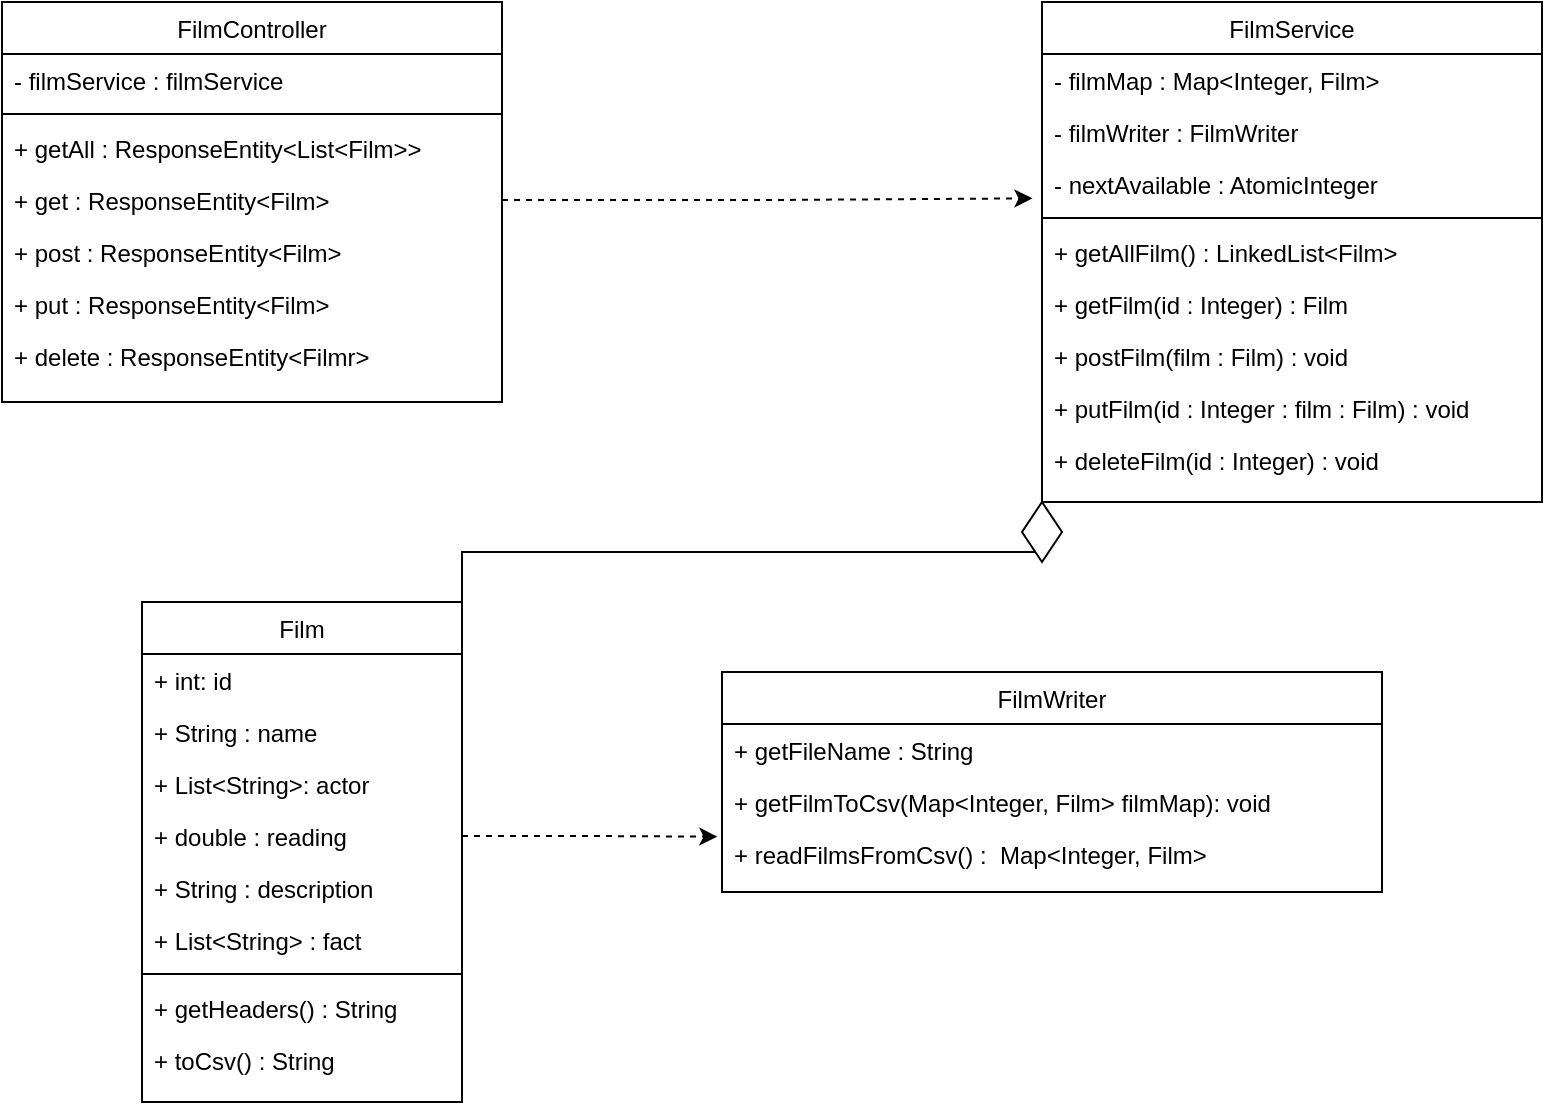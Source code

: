 <mxfile version="21.5.2" type="device">
  <diagram id="C5RBs43oDa-KdzZeNtuy" name="Page-1">
    <mxGraphModel dx="983" dy="616" grid="1" gridSize="10" guides="1" tooltips="1" connect="1" arrows="1" fold="1" page="1" pageScale="1" pageWidth="827" pageHeight="1169" math="0" shadow="0">
      <root>
        <mxCell id="WIyWlLk6GJQsqaUBKTNV-0" />
        <mxCell id="WIyWlLk6GJQsqaUBKTNV-1" parent="WIyWlLk6GJQsqaUBKTNV-0" />
        <mxCell id="yACfbAvVZbOybSd2ClEl-39" style="edgeStyle=orthogonalEdgeStyle;rounded=0;orthogonalLoop=1;jettySize=auto;html=1;exitX=1;exitY=0;exitDx=0;exitDy=0;entryX=0;entryY=1;entryDx=0;entryDy=0;" edge="1" parent="WIyWlLk6GJQsqaUBKTNV-1" source="zkfFHV4jXpPFQw0GAbJ--17" target="yACfbAvVZbOybSd2ClEl-6">
          <mxGeometry relative="1" as="geometry" />
        </mxCell>
        <mxCell id="zkfFHV4jXpPFQw0GAbJ--17" value="Film&#xa;" style="swimlane;fontStyle=0;align=center;verticalAlign=top;childLayout=stackLayout;horizontal=1;startSize=26;horizontalStack=0;resizeParent=1;resizeLast=0;collapsible=1;marginBottom=0;rounded=0;shadow=0;strokeWidth=1;" parent="WIyWlLk6GJQsqaUBKTNV-1" vertex="1">
          <mxGeometry x="80" y="440" width="160" height="250" as="geometry">
            <mxRectangle x="550" y="140" width="160" height="26" as="alternateBounds" />
          </mxGeometry>
        </mxCell>
        <mxCell id="zkfFHV4jXpPFQw0GAbJ--18" value="+ int: id" style="text;align=left;verticalAlign=top;spacingLeft=4;spacingRight=4;overflow=hidden;rotatable=0;points=[[0,0.5],[1,0.5]];portConstraint=eastwest;" parent="zkfFHV4jXpPFQw0GAbJ--17" vertex="1">
          <mxGeometry y="26" width="160" height="26" as="geometry" />
        </mxCell>
        <mxCell id="zkfFHV4jXpPFQw0GAbJ--19" value="+ String : name" style="text;align=left;verticalAlign=top;spacingLeft=4;spacingRight=4;overflow=hidden;rotatable=0;points=[[0,0.5],[1,0.5]];portConstraint=eastwest;rounded=0;shadow=0;html=0;" parent="zkfFHV4jXpPFQw0GAbJ--17" vertex="1">
          <mxGeometry y="52" width="160" height="26" as="geometry" />
        </mxCell>
        <mxCell id="zkfFHV4jXpPFQw0GAbJ--20" value="+ List&lt;String&gt;: actor" style="text;align=left;verticalAlign=top;spacingLeft=4;spacingRight=4;overflow=hidden;rotatable=0;points=[[0,0.5],[1,0.5]];portConstraint=eastwest;rounded=0;shadow=0;html=0;" parent="zkfFHV4jXpPFQw0GAbJ--17" vertex="1">
          <mxGeometry y="78" width="160" height="26" as="geometry" />
        </mxCell>
        <mxCell id="zkfFHV4jXpPFQw0GAbJ--21" value="+ double : reading" style="text;align=left;verticalAlign=top;spacingLeft=4;spacingRight=4;overflow=hidden;rotatable=0;points=[[0,0.5],[1,0.5]];portConstraint=eastwest;rounded=0;shadow=0;html=0;" parent="zkfFHV4jXpPFQw0GAbJ--17" vertex="1">
          <mxGeometry y="104" width="160" height="26" as="geometry" />
        </mxCell>
        <mxCell id="zkfFHV4jXpPFQw0GAbJ--25" value="+ String : description" style="text;align=left;verticalAlign=top;spacingLeft=4;spacingRight=4;overflow=hidden;rotatable=0;points=[[0,0.5],[1,0.5]];portConstraint=eastwest;" parent="zkfFHV4jXpPFQw0GAbJ--17" vertex="1">
          <mxGeometry y="130" width="160" height="26" as="geometry" />
        </mxCell>
        <mxCell id="yACfbAvVZbOybSd2ClEl-0" value="+ List&lt;String&gt; : fact" style="text;align=left;verticalAlign=top;spacingLeft=4;spacingRight=4;overflow=hidden;rotatable=0;points=[[0,0.5],[1,0.5]];portConstraint=eastwest;" vertex="1" parent="zkfFHV4jXpPFQw0GAbJ--17">
          <mxGeometry y="156" width="160" height="26" as="geometry" />
        </mxCell>
        <mxCell id="zkfFHV4jXpPFQw0GAbJ--23" value="" style="line;html=1;strokeWidth=1;align=left;verticalAlign=middle;spacingTop=-1;spacingLeft=3;spacingRight=3;rotatable=0;labelPosition=right;points=[];portConstraint=eastwest;" parent="zkfFHV4jXpPFQw0GAbJ--17" vertex="1">
          <mxGeometry y="182" width="160" height="8" as="geometry" />
        </mxCell>
        <mxCell id="yACfbAvVZbOybSd2ClEl-2" value="+ getHeaders() : String" style="text;align=left;verticalAlign=top;spacingLeft=4;spacingRight=4;overflow=hidden;rotatable=0;points=[[0,0.5],[1,0.5]];portConstraint=eastwest;" vertex="1" parent="zkfFHV4jXpPFQw0GAbJ--17">
          <mxGeometry y="190" width="160" height="26" as="geometry" />
        </mxCell>
        <mxCell id="yACfbAvVZbOybSd2ClEl-3" value="+ toCsv() : String" style="text;align=left;verticalAlign=top;spacingLeft=4;spacingRight=4;overflow=hidden;rotatable=0;points=[[0,0.5],[1,0.5]];portConstraint=eastwest;" vertex="1" parent="zkfFHV4jXpPFQw0GAbJ--17">
          <mxGeometry y="216" width="160" height="26" as="geometry" />
        </mxCell>
        <mxCell id="yACfbAvVZbOybSd2ClEl-6" value="FilmService&#xa;" style="swimlane;fontStyle=0;align=center;verticalAlign=top;childLayout=stackLayout;horizontal=1;startSize=26;horizontalStack=0;resizeParent=1;resizeLast=0;collapsible=1;marginBottom=0;rounded=0;shadow=0;strokeWidth=1;" vertex="1" parent="WIyWlLk6GJQsqaUBKTNV-1">
          <mxGeometry x="530" y="140" width="250" height="250" as="geometry">
            <mxRectangle x="550" y="140" width="160" height="26" as="alternateBounds" />
          </mxGeometry>
        </mxCell>
        <mxCell id="yACfbAvVZbOybSd2ClEl-7" value="- filmMap : Map&lt;Integer, Film&gt; " style="text;align=left;verticalAlign=top;spacingLeft=4;spacingRight=4;overflow=hidden;rotatable=0;points=[[0,0.5],[1,0.5]];portConstraint=eastwest;" vertex="1" parent="yACfbAvVZbOybSd2ClEl-6">
          <mxGeometry y="26" width="250" height="26" as="geometry" />
        </mxCell>
        <mxCell id="yACfbAvVZbOybSd2ClEl-8" value="- filmWriter : FilmWriter " style="text;align=left;verticalAlign=top;spacingLeft=4;spacingRight=4;overflow=hidden;rotatable=0;points=[[0,0.5],[1,0.5]];portConstraint=eastwest;rounded=0;shadow=0;html=0;" vertex="1" parent="yACfbAvVZbOybSd2ClEl-6">
          <mxGeometry y="52" width="250" height="26" as="geometry" />
        </mxCell>
        <mxCell id="yACfbAvVZbOybSd2ClEl-9" value="- nextAvailable : AtomicInteger " style="text;align=left;verticalAlign=top;spacingLeft=4;spacingRight=4;overflow=hidden;rotatable=0;points=[[0,0.5],[1,0.5]];portConstraint=eastwest;rounded=0;shadow=0;html=0;" vertex="1" parent="yACfbAvVZbOybSd2ClEl-6">
          <mxGeometry y="78" width="250" height="26" as="geometry" />
        </mxCell>
        <mxCell id="yACfbAvVZbOybSd2ClEl-13" value="" style="line;html=1;strokeWidth=1;align=left;verticalAlign=middle;spacingTop=-1;spacingLeft=3;spacingRight=3;rotatable=0;labelPosition=right;points=[];portConstraint=eastwest;" vertex="1" parent="yACfbAvVZbOybSd2ClEl-6">
          <mxGeometry y="104" width="250" height="8" as="geometry" />
        </mxCell>
        <mxCell id="yACfbAvVZbOybSd2ClEl-14" value="+ getAllFilm() : LinkedList&lt;Film&gt;" style="text;align=left;verticalAlign=top;spacingLeft=4;spacingRight=4;overflow=hidden;rotatable=0;points=[[0,0.5],[1,0.5]];portConstraint=eastwest;" vertex="1" parent="yACfbAvVZbOybSd2ClEl-6">
          <mxGeometry y="112" width="250" height="26" as="geometry" />
        </mxCell>
        <mxCell id="yACfbAvVZbOybSd2ClEl-15" value="+ getFilm(id : Integer) : Film " style="text;align=left;verticalAlign=top;spacingLeft=4;spacingRight=4;overflow=hidden;rotatable=0;points=[[0,0.5],[1,0.5]];portConstraint=eastwest;" vertex="1" parent="yACfbAvVZbOybSd2ClEl-6">
          <mxGeometry y="138" width="250" height="26" as="geometry" />
        </mxCell>
        <mxCell id="yACfbAvVZbOybSd2ClEl-16" value="+ postFilm(film : Film) : void" style="text;align=left;verticalAlign=top;spacingLeft=4;spacingRight=4;overflow=hidden;rotatable=0;points=[[0,0.5],[1,0.5]];portConstraint=eastwest;" vertex="1" parent="yACfbAvVZbOybSd2ClEl-6">
          <mxGeometry y="164" width="250" height="26" as="geometry" />
        </mxCell>
        <mxCell id="yACfbAvVZbOybSd2ClEl-17" value="+ putFilm(id : Integer : film : Film) : void" style="text;align=left;verticalAlign=top;spacingLeft=4;spacingRight=4;overflow=hidden;rotatable=0;points=[[0,0.5],[1,0.5]];portConstraint=eastwest;" vertex="1" parent="yACfbAvVZbOybSd2ClEl-6">
          <mxGeometry y="190" width="250" height="26" as="geometry" />
        </mxCell>
        <mxCell id="yACfbAvVZbOybSd2ClEl-19" value="+ deleteFilm(id : Integer) : void" style="text;align=left;verticalAlign=top;spacingLeft=4;spacingRight=4;overflow=hidden;rotatable=0;points=[[0,0.5],[1,0.5]];portConstraint=eastwest;" vertex="1" parent="yACfbAvVZbOybSd2ClEl-6">
          <mxGeometry y="216" width="250" height="26" as="geometry" />
        </mxCell>
        <mxCell id="yACfbAvVZbOybSd2ClEl-20" value="FilmController&#xa;" style="swimlane;fontStyle=0;align=center;verticalAlign=top;childLayout=stackLayout;horizontal=1;startSize=26;horizontalStack=0;resizeParent=1;resizeLast=0;collapsible=1;marginBottom=0;rounded=0;shadow=0;strokeWidth=1;" vertex="1" parent="WIyWlLk6GJQsqaUBKTNV-1">
          <mxGeometry x="10" y="140" width="250" height="200" as="geometry">
            <mxRectangle x="550" y="140" width="160" height="26" as="alternateBounds" />
          </mxGeometry>
        </mxCell>
        <mxCell id="yACfbAvVZbOybSd2ClEl-21" value="- filmService : filmService" style="text;align=left;verticalAlign=top;spacingLeft=4;spacingRight=4;overflow=hidden;rotatable=0;points=[[0,0.5],[1,0.5]];portConstraint=eastwest;" vertex="1" parent="yACfbAvVZbOybSd2ClEl-20">
          <mxGeometry y="26" width="250" height="26" as="geometry" />
        </mxCell>
        <mxCell id="yACfbAvVZbOybSd2ClEl-24" value="" style="line;html=1;strokeWidth=1;align=left;verticalAlign=middle;spacingTop=-1;spacingLeft=3;spacingRight=3;rotatable=0;labelPosition=right;points=[];portConstraint=eastwest;" vertex="1" parent="yACfbAvVZbOybSd2ClEl-20">
          <mxGeometry y="52" width="250" height="8" as="geometry" />
        </mxCell>
        <mxCell id="yACfbAvVZbOybSd2ClEl-25" value="+ getAll : ResponseEntity&lt;List&lt;Film&gt;&gt;" style="text;align=left;verticalAlign=top;spacingLeft=4;spacingRight=4;overflow=hidden;rotatable=0;points=[[0,0.5],[1,0.5]];portConstraint=eastwest;" vertex="1" parent="yACfbAvVZbOybSd2ClEl-20">
          <mxGeometry y="60" width="250" height="26" as="geometry" />
        </mxCell>
        <mxCell id="yACfbAvVZbOybSd2ClEl-26" value="+ get : ResponseEntity&lt;Film&gt;" style="text;align=left;verticalAlign=top;spacingLeft=4;spacingRight=4;overflow=hidden;rotatable=0;points=[[0,0.5],[1,0.5]];portConstraint=eastwest;" vertex="1" parent="yACfbAvVZbOybSd2ClEl-20">
          <mxGeometry y="86" width="250" height="26" as="geometry" />
        </mxCell>
        <mxCell id="yACfbAvVZbOybSd2ClEl-27" value="+ post : ResponseEntity&lt;Film&gt;" style="text;align=left;verticalAlign=top;spacingLeft=4;spacingRight=4;overflow=hidden;rotatable=0;points=[[0,0.5],[1,0.5]];portConstraint=eastwest;" vertex="1" parent="yACfbAvVZbOybSd2ClEl-20">
          <mxGeometry y="112" width="250" height="26" as="geometry" />
        </mxCell>
        <mxCell id="yACfbAvVZbOybSd2ClEl-28" value="+ put : ResponseEntity&lt;Film&gt;" style="text;align=left;verticalAlign=top;spacingLeft=4;spacingRight=4;overflow=hidden;rotatable=0;points=[[0,0.5],[1,0.5]];portConstraint=eastwest;" vertex="1" parent="yACfbAvVZbOybSd2ClEl-20">
          <mxGeometry y="138" width="250" height="26" as="geometry" />
        </mxCell>
        <mxCell id="yACfbAvVZbOybSd2ClEl-29" value="+ delete : ResponseEntity&lt;Filmr&gt;" style="text;align=left;verticalAlign=top;spacingLeft=4;spacingRight=4;overflow=hidden;rotatable=0;points=[[0,0.5],[1,0.5]];portConstraint=eastwest;" vertex="1" parent="yACfbAvVZbOybSd2ClEl-20">
          <mxGeometry y="164" width="250" height="26" as="geometry" />
        </mxCell>
        <mxCell id="yACfbAvVZbOybSd2ClEl-30" value="FilmWriter&#xa;" style="swimlane;fontStyle=0;align=center;verticalAlign=top;childLayout=stackLayout;horizontal=1;startSize=26;horizontalStack=0;resizeParent=1;resizeLast=0;collapsible=1;marginBottom=0;rounded=0;shadow=0;strokeWidth=1;" vertex="1" parent="WIyWlLk6GJQsqaUBKTNV-1">
          <mxGeometry x="370" y="475" width="330" height="110" as="geometry">
            <mxRectangle x="550" y="140" width="160" height="26" as="alternateBounds" />
          </mxGeometry>
        </mxCell>
        <mxCell id="yACfbAvVZbOybSd2ClEl-34" value="+ getFileName : String" style="text;align=left;verticalAlign=top;spacingLeft=4;spacingRight=4;overflow=hidden;rotatable=0;points=[[0,0.5],[1,0.5]];portConstraint=eastwest;" vertex="1" parent="yACfbAvVZbOybSd2ClEl-30">
          <mxGeometry y="26" width="330" height="26" as="geometry" />
        </mxCell>
        <mxCell id="yACfbAvVZbOybSd2ClEl-36" value="+ getFilmToCsv(Map&lt;Integer, Film&gt; filmMap): void  " style="text;align=left;verticalAlign=top;spacingLeft=4;spacingRight=4;overflow=hidden;rotatable=0;points=[[0,0.5],[1,0.5]];portConstraint=eastwest;" vertex="1" parent="yACfbAvVZbOybSd2ClEl-30">
          <mxGeometry y="52" width="330" height="26" as="geometry" />
        </mxCell>
        <mxCell id="yACfbAvVZbOybSd2ClEl-37" value="+ readFilmsFromCsv() :  Map&lt;Integer, Film&gt;" style="text;align=left;verticalAlign=top;spacingLeft=4;spacingRight=4;overflow=hidden;rotatable=0;points=[[0,0.5],[1,0.5]];portConstraint=eastwest;" vertex="1" parent="yACfbAvVZbOybSd2ClEl-30">
          <mxGeometry y="78" width="330" height="26" as="geometry" />
        </mxCell>
        <mxCell id="yACfbAvVZbOybSd2ClEl-38" style="edgeStyle=orthogonalEdgeStyle;rounded=0;orthogonalLoop=1;jettySize=auto;html=1;entryX=-0.019;entryY=0.776;entryDx=0;entryDy=0;entryPerimeter=0;dashed=1;" edge="1" parent="WIyWlLk6GJQsqaUBKTNV-1" source="yACfbAvVZbOybSd2ClEl-26" target="yACfbAvVZbOybSd2ClEl-9">
          <mxGeometry relative="1" as="geometry" />
        </mxCell>
        <mxCell id="yACfbAvVZbOybSd2ClEl-40" value="" style="rhombus;whiteSpace=wrap;html=1;" vertex="1" parent="WIyWlLk6GJQsqaUBKTNV-1">
          <mxGeometry x="520" y="390" width="20" height="30" as="geometry" />
        </mxCell>
        <mxCell id="yACfbAvVZbOybSd2ClEl-41" style="edgeStyle=orthogonalEdgeStyle;rounded=0;orthogonalLoop=1;jettySize=auto;html=1;entryX=-0.007;entryY=0.167;entryDx=0;entryDy=0;entryPerimeter=0;dashed=1;" edge="1" parent="WIyWlLk6GJQsqaUBKTNV-1" source="zkfFHV4jXpPFQw0GAbJ--21" target="yACfbAvVZbOybSd2ClEl-37">
          <mxGeometry relative="1" as="geometry" />
        </mxCell>
      </root>
    </mxGraphModel>
  </diagram>
</mxfile>
